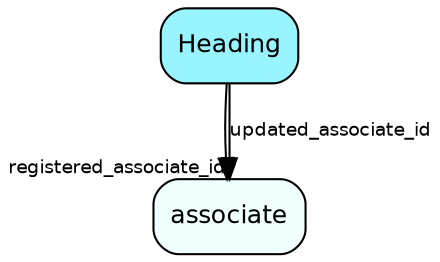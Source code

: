 digraph Heading  {
node [shape = box style="rounded, filled" fontname = "Helvetica" fontsize = "12" ]
edge [fontname = "Helvetica" fontsize = "9"]

Heading[fillcolor = "cadetblue1"]
associate[fillcolor = "azure1"]
Heading -> associate [headlabel = "registered_associate_id"]
Heading -> associate [label = "updated_associate_id"]
}
